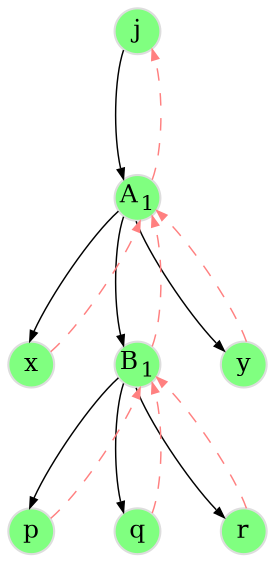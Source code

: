 digraph d {
	graph [
		rankdir="TB"
		bgcolor="white"
		color="white"
		nodesep="0.4"
		ranksep="0.8"
	];

	node [
		fontsize="12"
		style="solid"
		width="0.3"
		height="0.3"
		fixedsize="true"
		penwidth="1.0"
		color="#DDDDDD"
	];

	edge [
		penwidth="0.7"
		color="#000000"
		arrowsize="0.5"
	];

	j  [ label=<j>             style="filled" fillcolor="#80ff80" ];
	a1 [ label=<A<SUB>1</SUB>> style="filled" fillcolor="#80ff80" ];
	x  [ label=<x>             style="filled" fillcolor="#80ff80" ];
	b1 [ label=<B<SUB>1</SUB>> style="filled" fillcolor="#80ff80" ];
	y  [ label=<y>             style="filled" fillcolor="#80ff80" ];
	p  [ label=<p>             style="filled" fillcolor="#80ff80" ];
	q  [ label=<q>             style="filled" fillcolor="#80ff80" ];
	r  [ label=<r>             style="filled" fillcolor="#80ff80" ];

	j  -> a1;
	a1 -> j   [ color="#ff8080" style=dashed ];
	a1 -> x;
	x  -> a1  [ color="#ff8080" style=dashed ];
	a1 -> b1;
	b1 -> a1  [ color="#ff8080" style=dashed ];
	a1 -> y;
	y  -> a1  [ color="#ff8080" style=dashed ];
	b1 -> p;
	p  -> b1  [ color="#ff8080" style=dashed ];
	b1 -> q;
	q  -> b1  [ color="#ff8080" style=dashed ];
	b1 -> r;
	r  -> b1  [ color="#ff8080" style=dashed ];
}

